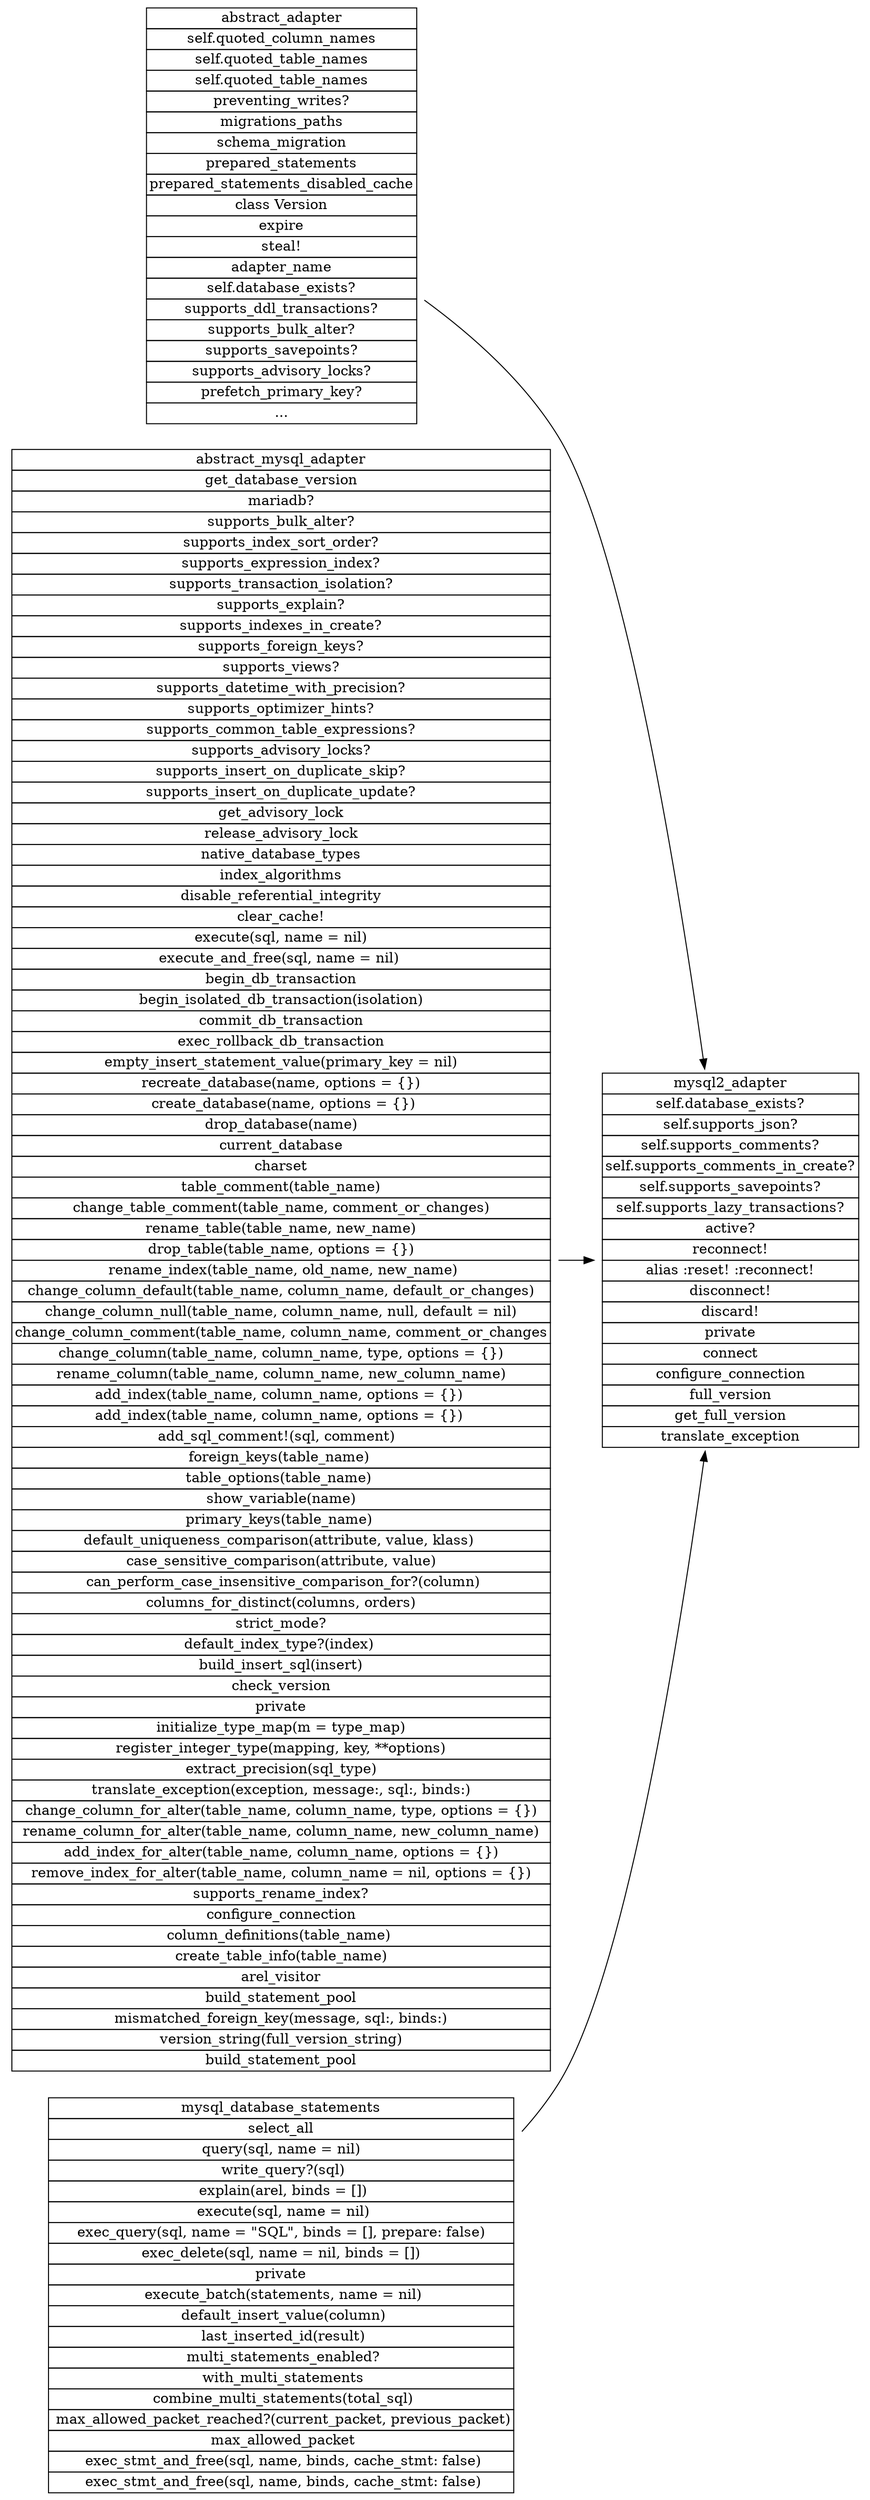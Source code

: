 # http://www.graphviz.org/

digraph G {
    rank=same
    rankdir=LR
    

	 abstract_adapter 
		[shape=none,label = <<table border="0" cellspacing="0" cellborder="1">
	 
		<tr><td>abstract_adapter</td></tr>
	  
             <tr>
              <td>self.quoted_column_names</td>
              
             </tr>
             <tr>
              <td>self.quoted_table_names</td>
            
             </tr>
             <tr>
              <td>self.quoted_table_names</td>
             </tr>
            <tr>
              <td>preventing_writes?</td>
             </tr>
             <tr>
              <td>migrations_paths</td>
             </tr>
              <tr>
              <td>schema_migration</td>
             </tr>
             <tr>
              <td>prepared_statements</td>
             </tr>
              <tr>
              <td>prepared_statements_disabled_cache</td>
             </tr>
              <tr>
              <td>class Version</td>
             </tr>
              <tr>
              <td>expire</td>
             </tr>
              <tr>
              <td>steal!</td>
             </tr>
              <tr>
              <td>adapter_name</td>
             </tr>
              <tr>
              <td>self.database_exists?</td>
             </tr>
             <tr>
              <td>supports_ddl_transactions?</td>
             </tr>
              <tr>
              <td>supports_bulk_alter?</td>
             </tr>
              <tr>
              <td>supports_savepoints?</td>
             </tr>
              <tr>
              <td>supports_advisory_locks?</td>
             </tr>
              <tr>
              <td>prefetch_primary_key?</td>
             </tr>
               <tr>
              <td>...</td>
             </tr>
        </table>>];
	    
    	
	
		
	
	
	 mysql2_adapter 
	    [shape=none,
	   label =  <<table border="0" cellspacing="0" cellborder="1">
	     <tr>
              <td>mysql2_adapter</td>
         </tr>
       
	     <tr>
              <td>self.database_exists?</td>
         </tr>
          <tr>
              <td>self.supports_json?</td>
         </tr>
           <tr>
              <td>self.supports_comments?</td>
         </tr>
          <tr>
              <td>self.supports_comments_in_create?</td>
         </tr>
          <tr>
              <td>self.supports_savepoints?</td>
         </tr>
                   <tr>
              <td>self.supports_lazy_transactions?</td>
         </tr>
         <tr>
         <td>active?</td>
         </tr>

          <tr>
         <td>reconnect!</td>
         </tr>

          <tr>
         <td>alias :reset! :reconnect!</td>
         </tr>

          <tr>
         <td>disconnect!</td>
         </tr>

          <tr>
         <td>discard!</td>
         </tr>
        
        <tr>
         <td>private</td>
         </tr>

          <tr>
         <td>connect</td>
         </tr>

     <tr>
         <td>configure_connection</td>
         </tr>
	   <tr>
         <td>full_version</td>
         </tr>
	   <tr>
         <td>get_full_version</td>
         </tr>
            <tr>
         <td>translate_exception</td>
         </tr>
	    </table>>];
    
    
  abstract_mysql_adapter[
      shape=none,
      label=<<table border="0" cellspacing="0" cellborder="1">
      <tr>
              <td>abstract_mysql_adapter</td>
         </tr>
       <tr>
              <td>get_database_version</td>
         </tr>
           <tr>
              <td>mariadb?</td>
         </tr>
          <tr>
              <td>supports_bulk_alter?</td>
         </tr>
         <tr>
              <td>supports_index_sort_order?</td>
         </tr>
          <tr>
              <td>supports_expression_index?</td>
         </tr>

          <tr>
              <td>supports_transaction_isolation?</td>
         </tr>

           <tr>
              <td>supports_explain?</td>
         </tr>

          <tr>
              <td>supports_indexes_in_create?</td>
         </tr>

           <tr>
              <td>supports_foreign_keys?</td>
         </tr>
          <tr>
              <td>supports_views?</td>
         </tr>

          <tr>
              <td>supports_datetime_with_precision?</td>
         </tr>


          <tr>
              <td>supports_optimizer_hints?</td>
         </tr>

          <tr>
              <td>supports_common_table_expressions?</td>
         </tr>

          <tr>
              <td>supports_advisory_locks?</td>
         </tr>
          <tr>
              <td>supports_insert_on_duplicate_skip?</td>
         </tr>
                   <tr>
              <td>supports_insert_on_duplicate_update?</td>
         </tr>
        <tr>
              <td>get_advisory_lock</td>
         </tr>

            <tr>
              <td>release_advisory_lock</td>
         </tr>

           <tr>
              <td>native_database_types</td>
         </tr>

               <tr>
              <td>index_algorithms</td>
         </tr>

        <tr>
              <td>disable_referential_integrity</td>
         </tr>


  <tr>
              <td>clear_cache!</td>
         </tr>
  <tr>
              <td>execute(sql, name = nil)</td>
         </tr>
  <tr>
              <td>execute_and_free(sql, name = nil) </td>
         </tr>
           <tr>
              <td>begin_db_transaction</td>
         </tr>
           <tr>
              <td>begin_isolated_db_transaction(isolation)</td>
         </tr>

           <tr>
              <td>commit_db_transaction</td>
         </tr>

           <tr>
              <td>exec_rollback_db_transaction</td>
         </tr>

           <tr>
              <td>empty_insert_statement_value(primary_key = nil)</td>
         </tr>
           <tr>
              <td>recreate_database(name, options = {})</td>
         </tr>

           <tr>
              <td> create_database(name, options = {})</td>
         </tr>
           <tr>
              <td>drop_database(name)</td>
         </tr>

   <tr>
              <td>current_database</td>
         </tr>

            <tr>
              <td>charset</td>
         </tr>

            <tr>
              <td>table_comment(table_name)</td>
         </tr>

            <tr>
              <td>change_table_comment(table_name, comment_or_changes)</td>
         </tr>

              <tr>
              <td>rename_table(table_name, new_name)</td>
         </tr>

      <tr>
              <td>drop_table(table_name, options = {})</td>
         </tr>

      <tr>
              <td> rename_index(table_name, old_name, new_name)</td>
         </tr>

      <tr>
              <td>change_column_default(table_name, column_name, default_or_changes)</td>
         </tr>

    <tr>
              <td> change_column_null(table_name, column_name, null, default = nil) </td>
         </tr>

    <tr>
              <td>change_column_comment(table_name, column_name, comment_or_changes</td>
         </tr>


    <tr>
              <td>change_column(table_name, column_name, type, options = {})</td>
         </tr>


    <tr>
              <td>rename_column(table_name, column_name, new_column_name)</td>
         </tr>


    <tr>
              <td>add_index(table_name, column_name, options = {}) </td>
         </tr>

    <tr>
              <td>add_index(table_name, column_name, options = {}) </td>
         </tr>
             <tr>
              <td>add_sql_comment!(sql, comment)  </td>
         </tr>
             <tr>
              <td>foreign_keys(table_name) </td>
         </tr>

        
        <tr>
              <td>table_options(table_name) </td>
         </tr>

        <tr>
              <td>show_variable(name)</td>
         </tr>

           <tr>
              <td>primary_keys(table_name) </td>
         </tr>


           <tr>
              <td>default_uniqueness_comparison(attribute, value, klass) </td>
         </tr>

           <tr>
              <td>case_sensitive_comparison(attribute, value)</td>
         </tr>

           <tr>
              <td> can_perform_case_insensitive_comparison_for?(column)</td>
         </tr>

          <tr>
              <td>columns_for_distinct(columns, orders)</td>
         </tr>
  <tr>
              <td>strict_mode?</td>
         </tr>

  <tr>
              <td>default_index_type?(index) </td>
         </tr>

           <tr>
              <td>build_insert_sql(insert)</td>
         </tr>

           <tr>
              <td>check_version</td>
         </tr>

           <tr>
              <td>private</td>
         </tr>
           <tr>
              <td>initialize_type_map(m = type_map)</td>
         </tr>

           <tr>
              <td>register_integer_type(mapping, key, **options)</td>
         </tr>

           <tr>
              <td>extract_precision(sql_type)</td>
         </tr>


           <tr>
              <td>translate_exception(exception, message:, sql:, binds:)</td>
         </tr>

           <tr>
              <td>change_column_for_alter(table_name, column_name, type, options = {})</td>
         </tr>

        <tr>
              <td>rename_column_for_alter(table_name, column_name, new_column_name)</td>
         </tr>

        <tr>
              <td>add_index_for_alter(table_name, column_name, options = {})</td>
         </tr>

           <tr>
              <td>remove_index_for_alter(table_name, column_name = nil, options = {})</td>
         </tr>

           <tr>
              <td>supports_rename_index?</td>
         </tr>

           <tr>
              <td>configure_connection</td>
         </tr>

           <tr>
              <td>column_definitions(table_name) </td>
         </tr>


           <tr>
              <td>create_table_info(table_name)</td>
         </tr>


           <tr>
              <td>arel_visitor</td>
         </tr>


           <tr>
              <td>build_statement_pool</td>
         </tr>


          <tr>
              <td>mismatched_foreign_key(message, sql:, binds:)</td>
         </tr>

          <tr>
              <td>version_string(full_version_string)</td>
         </tr>

          <tr>
              <td>build_statement_pool</td>
         </tr>

       </table>>];

 

mysql_database_statements[
      shape=none,
      label=<<table border="0" cellspacing="0" cellborder="1">
      <tr>
              <td>mysql_database_statements</td>
         </tr>
       <tr>
              <td>select_all</td>
         </tr>
           <tr>
              <td>query(sql, name = nil)</td>
         </tr>
          <tr>
              <td> write_query?(sql)</td>
         </tr>

          <tr>
              <td> explain(arel, binds = [])</td>
         </tr>

          <tr>
              <td> execute(sql, name = nil)</td>
         </tr>

          <tr>
              <td>exec_query(sql, name = "SQL", binds = [], prepare: false)</td>
         </tr>

        <tr>
              <td>exec_delete(sql, name = nil, binds = [])</td>
         </tr>

     <tr>
              <td>private</td>
         </tr>

     <tr>
              <td> execute_batch(statements, name = nil)</td>
         </tr>

  <tr>
              <td> default_insert_value(column)</td>
         </tr>


  <tr>
              <td> last_inserted_id(result)</td>
         </tr>
 <tr>
              <td> multi_statements_enabled?</td>
         </tr>

          <tr>
              <td> with_multi_statements</td>
         </tr>

           <tr>
              <td> combine_multi_statements(total_sql)</td>
         </tr>

  <tr>
              <td> max_allowed_packet_reached?(current_packet, previous_packet)</td>
         </tr>

           <tr>
              <td> max_allowed_packet</td>
         </tr>

            <tr>
              <td> exec_stmt_and_free(sql, name, binds, cache_stmt: false)</td>
         </tr>

            <tr>
              <td> exec_stmt_and_free(sql, name, binds, cache_stmt: false)</td>
         </tr>
       </table>>];

       abstract_adapter -> mysql2_adapter;
    abstract_mysql_adapter -> mysql2_adapter;
    mysql_database_statements -> mysql2_adapter;
}

